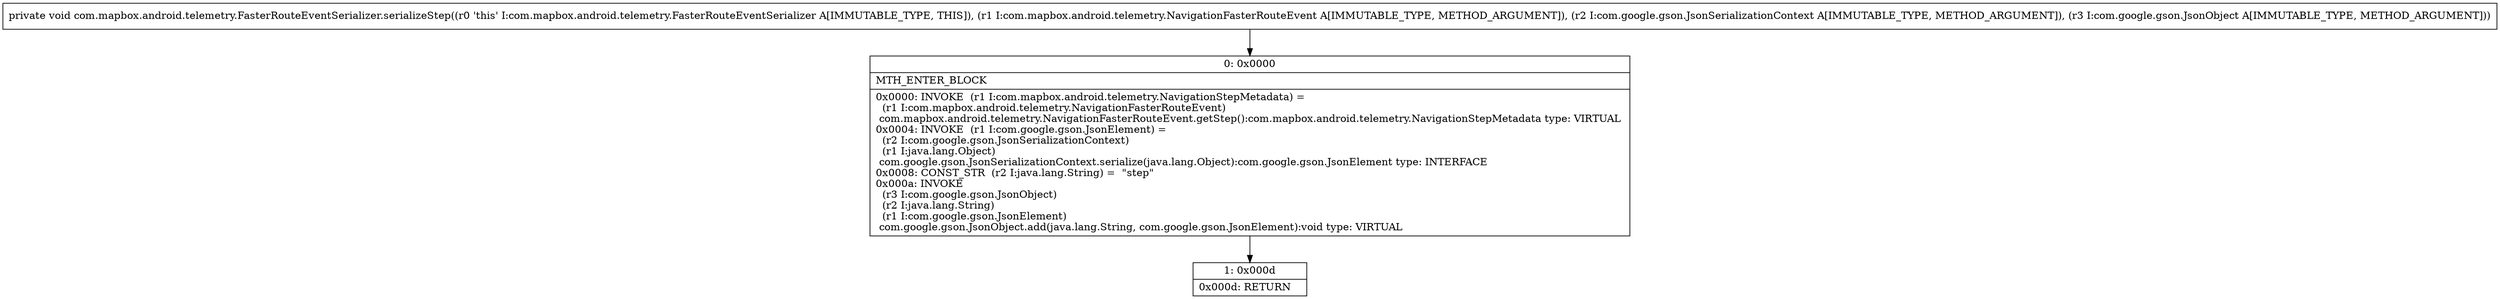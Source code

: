 digraph "CFG forcom.mapbox.android.telemetry.FasterRouteEventSerializer.serializeStep(Lcom\/mapbox\/android\/telemetry\/NavigationFasterRouteEvent;Lcom\/google\/gson\/JsonSerializationContext;Lcom\/google\/gson\/JsonObject;)V" {
Node_0 [shape=record,label="{0\:\ 0x0000|MTH_ENTER_BLOCK\l|0x0000: INVOKE  (r1 I:com.mapbox.android.telemetry.NavigationStepMetadata) = \l  (r1 I:com.mapbox.android.telemetry.NavigationFasterRouteEvent)\l com.mapbox.android.telemetry.NavigationFasterRouteEvent.getStep():com.mapbox.android.telemetry.NavigationStepMetadata type: VIRTUAL \l0x0004: INVOKE  (r1 I:com.google.gson.JsonElement) = \l  (r2 I:com.google.gson.JsonSerializationContext)\l  (r1 I:java.lang.Object)\l com.google.gson.JsonSerializationContext.serialize(java.lang.Object):com.google.gson.JsonElement type: INTERFACE \l0x0008: CONST_STR  (r2 I:java.lang.String) =  \"step\" \l0x000a: INVOKE  \l  (r3 I:com.google.gson.JsonObject)\l  (r2 I:java.lang.String)\l  (r1 I:com.google.gson.JsonElement)\l com.google.gson.JsonObject.add(java.lang.String, com.google.gson.JsonElement):void type: VIRTUAL \l}"];
Node_1 [shape=record,label="{1\:\ 0x000d|0x000d: RETURN   \l}"];
MethodNode[shape=record,label="{private void com.mapbox.android.telemetry.FasterRouteEventSerializer.serializeStep((r0 'this' I:com.mapbox.android.telemetry.FasterRouteEventSerializer A[IMMUTABLE_TYPE, THIS]), (r1 I:com.mapbox.android.telemetry.NavigationFasterRouteEvent A[IMMUTABLE_TYPE, METHOD_ARGUMENT]), (r2 I:com.google.gson.JsonSerializationContext A[IMMUTABLE_TYPE, METHOD_ARGUMENT]), (r3 I:com.google.gson.JsonObject A[IMMUTABLE_TYPE, METHOD_ARGUMENT])) }"];
MethodNode -> Node_0;
Node_0 -> Node_1;
}

